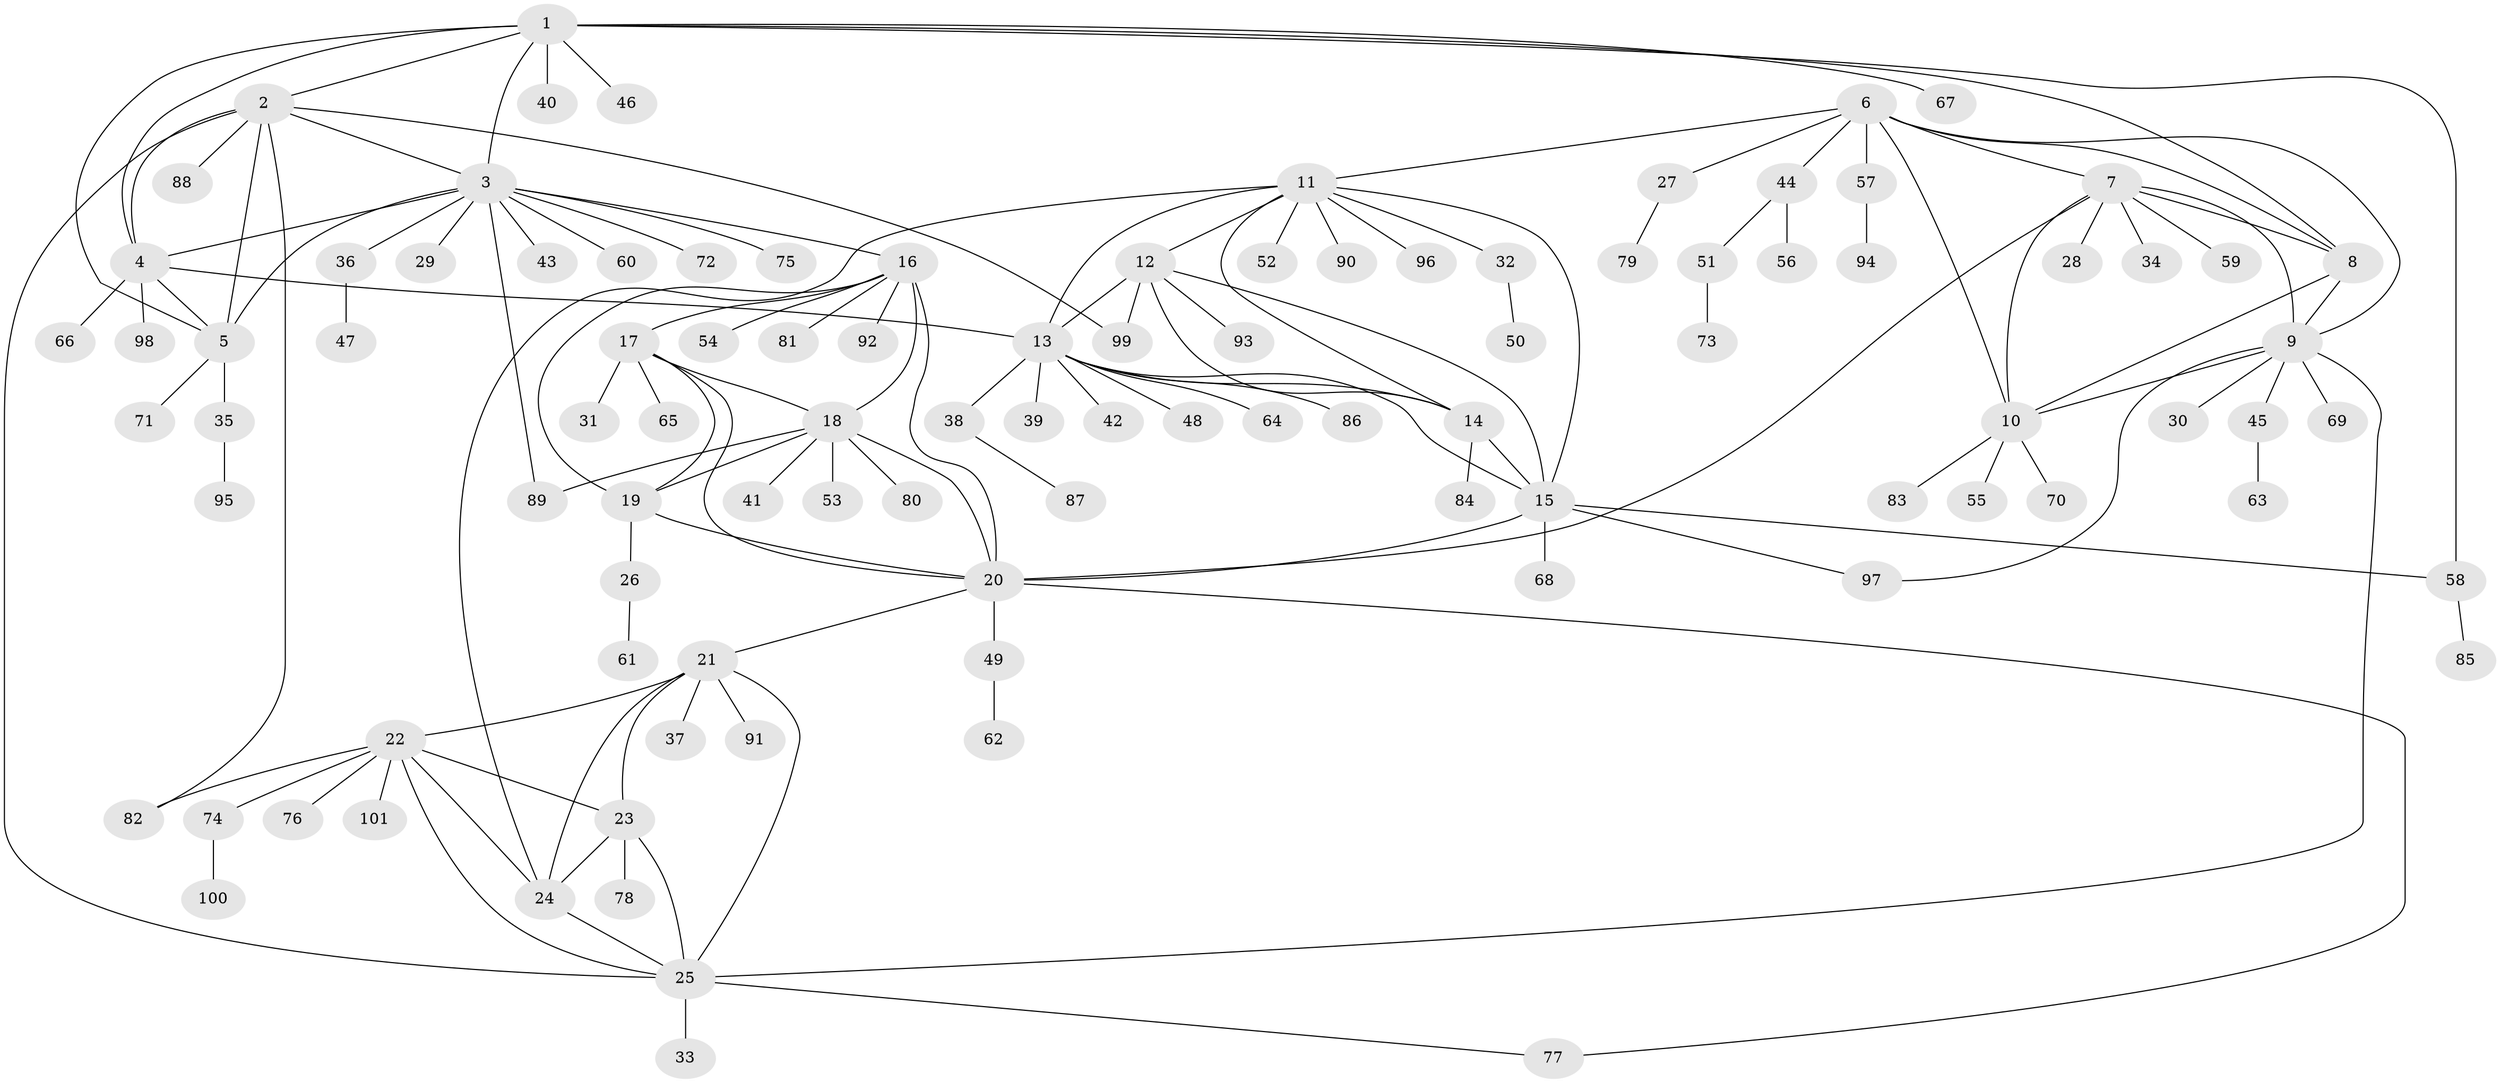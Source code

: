 // coarse degree distribution, {5: 0.06666666666666667, 4: 0.06666666666666667, 3: 0.03333333333333333, 1: 0.6666666666666666, 6: 0.06666666666666667, 7: 0.1}
// Generated by graph-tools (version 1.1) at 2025/58/03/04/25 21:58:04]
// undirected, 101 vertices, 142 edges
graph export_dot {
graph [start="1"]
  node [color=gray90,style=filled];
  1;
  2;
  3;
  4;
  5;
  6;
  7;
  8;
  9;
  10;
  11;
  12;
  13;
  14;
  15;
  16;
  17;
  18;
  19;
  20;
  21;
  22;
  23;
  24;
  25;
  26;
  27;
  28;
  29;
  30;
  31;
  32;
  33;
  34;
  35;
  36;
  37;
  38;
  39;
  40;
  41;
  42;
  43;
  44;
  45;
  46;
  47;
  48;
  49;
  50;
  51;
  52;
  53;
  54;
  55;
  56;
  57;
  58;
  59;
  60;
  61;
  62;
  63;
  64;
  65;
  66;
  67;
  68;
  69;
  70;
  71;
  72;
  73;
  74;
  75;
  76;
  77;
  78;
  79;
  80;
  81;
  82;
  83;
  84;
  85;
  86;
  87;
  88;
  89;
  90;
  91;
  92;
  93;
  94;
  95;
  96;
  97;
  98;
  99;
  100;
  101;
  1 -- 2;
  1 -- 3;
  1 -- 4;
  1 -- 5;
  1 -- 8;
  1 -- 40;
  1 -- 46;
  1 -- 58;
  1 -- 67;
  2 -- 3;
  2 -- 4;
  2 -- 5;
  2 -- 25;
  2 -- 82;
  2 -- 88;
  2 -- 99;
  3 -- 4;
  3 -- 5;
  3 -- 16;
  3 -- 29;
  3 -- 36;
  3 -- 43;
  3 -- 60;
  3 -- 72;
  3 -- 75;
  3 -- 89;
  4 -- 5;
  4 -- 13;
  4 -- 66;
  4 -- 98;
  5 -- 35;
  5 -- 71;
  6 -- 7;
  6 -- 8;
  6 -- 9;
  6 -- 10;
  6 -- 11;
  6 -- 27;
  6 -- 44;
  6 -- 57;
  7 -- 8;
  7 -- 9;
  7 -- 10;
  7 -- 20;
  7 -- 28;
  7 -- 34;
  7 -- 59;
  8 -- 9;
  8 -- 10;
  9 -- 10;
  9 -- 25;
  9 -- 30;
  9 -- 45;
  9 -- 69;
  9 -- 97;
  10 -- 55;
  10 -- 70;
  10 -- 83;
  11 -- 12;
  11 -- 13;
  11 -- 14;
  11 -- 15;
  11 -- 24;
  11 -- 32;
  11 -- 52;
  11 -- 90;
  11 -- 96;
  12 -- 13;
  12 -- 14;
  12 -- 15;
  12 -- 93;
  12 -- 99;
  13 -- 14;
  13 -- 15;
  13 -- 38;
  13 -- 39;
  13 -- 42;
  13 -- 48;
  13 -- 64;
  13 -- 86;
  14 -- 15;
  14 -- 84;
  15 -- 20;
  15 -- 58;
  15 -- 68;
  15 -- 97;
  16 -- 17;
  16 -- 18;
  16 -- 19;
  16 -- 20;
  16 -- 54;
  16 -- 81;
  16 -- 92;
  17 -- 18;
  17 -- 19;
  17 -- 20;
  17 -- 31;
  17 -- 65;
  18 -- 19;
  18 -- 20;
  18 -- 41;
  18 -- 53;
  18 -- 80;
  18 -- 89;
  19 -- 20;
  19 -- 26;
  20 -- 21;
  20 -- 49;
  20 -- 77;
  21 -- 22;
  21 -- 23;
  21 -- 24;
  21 -- 25;
  21 -- 37;
  21 -- 91;
  22 -- 23;
  22 -- 24;
  22 -- 25;
  22 -- 74;
  22 -- 76;
  22 -- 82;
  22 -- 101;
  23 -- 24;
  23 -- 25;
  23 -- 78;
  24 -- 25;
  25 -- 33;
  25 -- 77;
  26 -- 61;
  27 -- 79;
  32 -- 50;
  35 -- 95;
  36 -- 47;
  38 -- 87;
  44 -- 51;
  44 -- 56;
  45 -- 63;
  49 -- 62;
  51 -- 73;
  57 -- 94;
  58 -- 85;
  74 -- 100;
}
